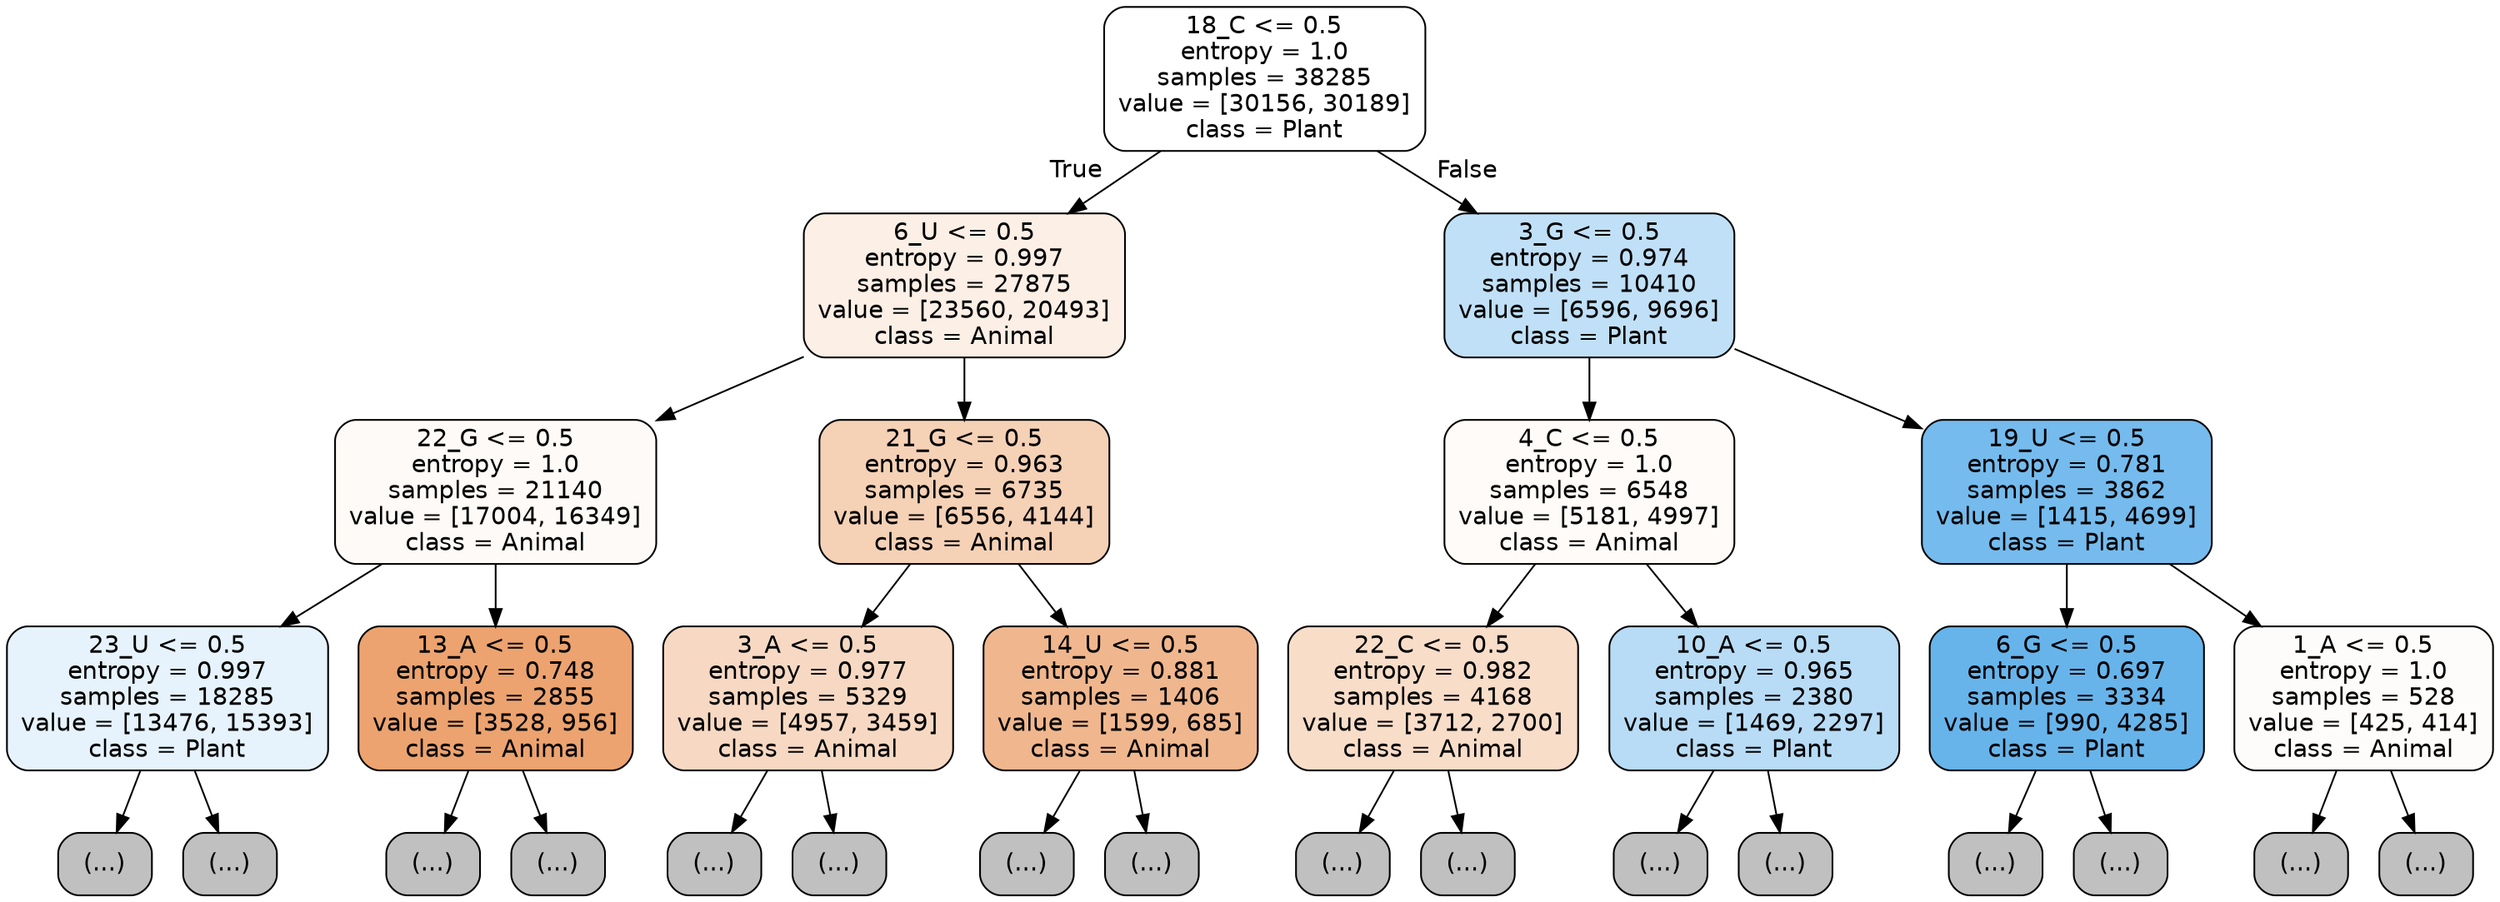 digraph Tree {
node [shape=box, style="filled, rounded", color="black", fontname="helvetica"] ;
edge [fontname="helvetica"] ;
0 [label="18_C <= 0.5\nentropy = 1.0\nsamples = 38285\nvalue = [30156, 30189]\nclass = Plant", fillcolor="#ffffff"] ;
1 [label="6_U <= 0.5\nentropy = 0.997\nsamples = 27875\nvalue = [23560, 20493]\nclass = Animal", fillcolor="#fcefe5"] ;
0 -> 1 [labeldistance=2.5, labelangle=45, headlabel="True"] ;
2 [label="22_G <= 0.5\nentropy = 1.0\nsamples = 21140\nvalue = [17004, 16349]\nclass = Animal", fillcolor="#fefaf7"] ;
1 -> 2 ;
3 [label="23_U <= 0.5\nentropy = 0.997\nsamples = 18285\nvalue = [13476, 15393]\nclass = Plant", fillcolor="#e6f3fc"] ;
2 -> 3 ;
4 [label="(...)", fillcolor="#C0C0C0"] ;
3 -> 4 ;
7941 [label="(...)", fillcolor="#C0C0C0"] ;
3 -> 7941 ;
8252 [label="13_A <= 0.5\nentropy = 0.748\nsamples = 2855\nvalue = [3528, 956]\nclass = Animal", fillcolor="#eca36f"] ;
2 -> 8252 ;
8253 [label="(...)", fillcolor="#C0C0C0"] ;
8252 -> 8253 ;
9132 [label="(...)", fillcolor="#C0C0C0"] ;
8252 -> 9132 ;
9423 [label="21_G <= 0.5\nentropy = 0.963\nsamples = 6735\nvalue = [6556, 4144]\nclass = Animal", fillcolor="#f5d1b6"] ;
1 -> 9423 ;
9424 [label="3_A <= 0.5\nentropy = 0.977\nsamples = 5329\nvalue = [4957, 3459]\nclass = Animal", fillcolor="#f7d9c3"] ;
9423 -> 9424 ;
9425 [label="(...)", fillcolor="#C0C0C0"] ;
9424 -> 9425 ;
11406 [label="(...)", fillcolor="#C0C0C0"] ;
9424 -> 11406 ;
12209 [label="14_U <= 0.5\nentropy = 0.881\nsamples = 1406\nvalue = [1599, 685]\nclass = Animal", fillcolor="#f0b78e"] ;
9423 -> 12209 ;
12210 [label="(...)", fillcolor="#C0C0C0"] ;
12209 -> 12210 ;
12771 [label="(...)", fillcolor="#C0C0C0"] ;
12209 -> 12771 ;
12962 [label="3_G <= 0.5\nentropy = 0.974\nsamples = 10410\nvalue = [6596, 9696]\nclass = Plant", fillcolor="#c0e0f7"] ;
0 -> 12962 [labeldistance=2.5, labelangle=-45, headlabel="False"] ;
12963 [label="4_C <= 0.5\nentropy = 1.0\nsamples = 6548\nvalue = [5181, 4997]\nclass = Animal", fillcolor="#fefbf8"] ;
12962 -> 12963 ;
12964 [label="22_C <= 0.5\nentropy = 0.982\nsamples = 4168\nvalue = [3712, 2700]\nclass = Animal", fillcolor="#f8ddc9"] ;
12963 -> 12964 ;
12965 [label="(...)", fillcolor="#C0C0C0"] ;
12964 -> 12965 ;
14900 [label="(...)", fillcolor="#C0C0C0"] ;
12964 -> 14900 ;
15115 [label="10_A <= 0.5\nentropy = 0.965\nsamples = 2380\nvalue = [1469, 2297]\nclass = Plant", fillcolor="#b8dcf6"] ;
12963 -> 15115 ;
15116 [label="(...)", fillcolor="#C0C0C0"] ;
15115 -> 15116 ;
15647 [label="(...)", fillcolor="#C0C0C0"] ;
15115 -> 15647 ;
15840 [label="19_U <= 0.5\nentropy = 0.781\nsamples = 3862\nvalue = [1415, 4699]\nclass = Plant", fillcolor="#75bbed"] ;
12962 -> 15840 ;
15841 [label="6_G <= 0.5\nentropy = 0.697\nsamples = 3334\nvalue = [990, 4285]\nclass = Plant", fillcolor="#67b4eb"] ;
15840 -> 15841 ;
15842 [label="(...)", fillcolor="#C0C0C0"] ;
15841 -> 15842 ;
16467 [label="(...)", fillcolor="#C0C0C0"] ;
15841 -> 16467 ;
16666 [label="1_A <= 0.5\nentropy = 1.0\nsamples = 528\nvalue = [425, 414]\nclass = Animal", fillcolor="#fefcfa"] ;
15840 -> 16666 ;
16667 [label="(...)", fillcolor="#C0C0C0"] ;
16666 -> 16667 ;
16888 [label="(...)", fillcolor="#C0C0C0"] ;
16666 -> 16888 ;
}